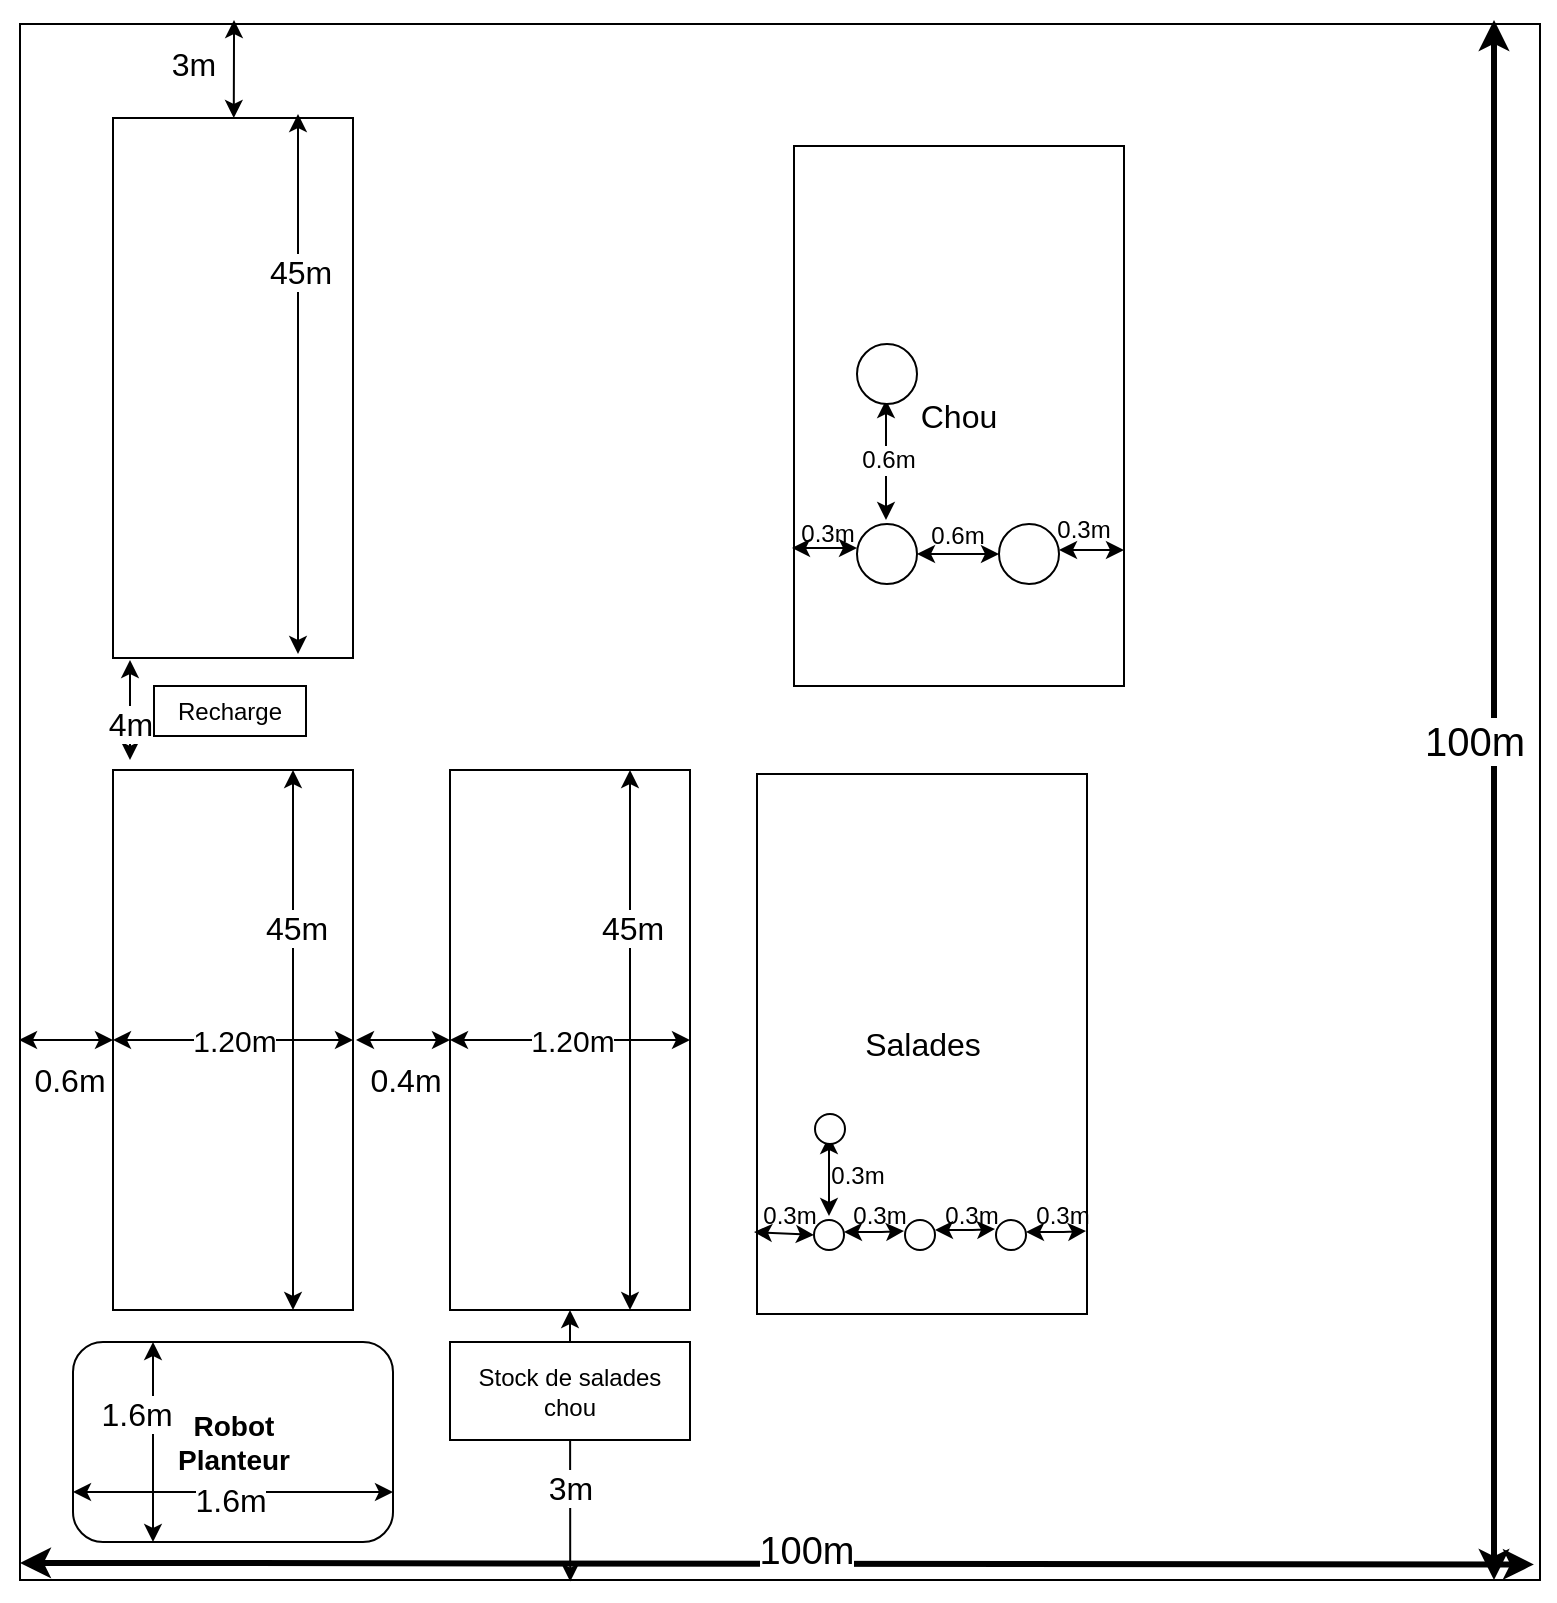<mxfile version="11.3.0" type="github" pages="1"><diagram id="3dNNgUqMKH2TOFaVKCQi" name="Page-1"><mxGraphModel dx="1205" dy="634" grid="1" gridSize="10" guides="1" tooltips="1" connect="1" arrows="1" fold="1" page="1" pageScale="1" pageWidth="827" pageHeight="1169" math="0" shadow="0"><root><mxCell id="0"/><mxCell id="1" parent="0"/><mxCell id="5k2-4GgkfqUGH8580R54-1" value="" style="rounded=0;whiteSpace=wrap;html=1;" parent="1" vertex="1"><mxGeometry x="33" y="62" width="760" height="778" as="geometry"/></mxCell><mxCell id="5k2-4GgkfqUGH8580R54-16" value="" style="rounded=0;whiteSpace=wrap;html=1;" parent="1" vertex="1"><mxGeometry x="79.5" y="109" width="120" height="270" as="geometry"/></mxCell><mxCell id="5k2-4GgkfqUGH8580R54-17" value="" style="group" parent="1" vertex="1" connectable="0"><mxGeometry x="32.5" y="433" width="167" height="270" as="geometry"/></mxCell><mxCell id="5k2-4GgkfqUGH8580R54-3" value="" style="rounded=0;whiteSpace=wrap;html=1;" parent="5k2-4GgkfqUGH8580R54-17" vertex="1"><mxGeometry x="47" y="2" width="120" height="270" as="geometry"/></mxCell><mxCell id="5k2-4GgkfqUGH8580R54-4" value="" style="endArrow=classic;startArrow=classic;html=1;exitX=0;exitY=0.5;exitDx=0;exitDy=0;entryX=1;entryY=0.5;entryDx=0;entryDy=0;" parent="5k2-4GgkfqUGH8580R54-17" source="5k2-4GgkfqUGH8580R54-3" target="5k2-4GgkfqUGH8580R54-3" edge="1"><mxGeometry width="50" height="50" relative="1" as="geometry"><mxPoint x="87" y="95" as="sourcePoint"/><mxPoint x="137" y="45" as="targetPoint"/></mxGeometry></mxCell><mxCell id="5k2-4GgkfqUGH8580R54-5" value="&lt;font style=&quot;font-size: 15px&quot;&gt;1.20m&lt;/font&gt;" style="text;html=1;resizable=0;points=[];align=center;verticalAlign=middle;labelBackgroundColor=#ffffff;" parent="5k2-4GgkfqUGH8580R54-4" vertex="1" connectable="0"><mxGeometry x="0.387" y="-2" relative="1" as="geometry"><mxPoint x="-22.5" y="-2" as="offset"/></mxGeometry></mxCell><mxCell id="5k2-4GgkfqUGH8580R54-7" value="" style="endArrow=classic;startArrow=classic;html=1;" parent="5k2-4GgkfqUGH8580R54-17" edge="1"><mxGeometry width="50" height="50" relative="1" as="geometry"><mxPoint y="137" as="sourcePoint"/><mxPoint x="47" y="137" as="targetPoint"/></mxGeometry></mxCell><mxCell id="5k2-4GgkfqUGH8580R54-10" value="&lt;font style=&quot;font-size: 16px&quot;&gt;0.6m&lt;/font&gt;" style="text;html=1;strokeColor=none;fillColor=none;align=center;verticalAlign=middle;whiteSpace=wrap;rounded=0;" parent="5k2-4GgkfqUGH8580R54-17" vertex="1"><mxGeometry x="5" y="147" width="40" height="20" as="geometry"/></mxCell><mxCell id="5k2-4GgkfqUGH8580R54-21" value="" style="endArrow=classic;startArrow=classic;html=1;strokeWidth=1;entryX=0.75;entryY=0;entryDx=0;entryDy=0;exitX=0.75;exitY=1;exitDx=0;exitDy=0;" parent="5k2-4GgkfqUGH8580R54-17" source="5k2-4GgkfqUGH8580R54-3" target="5k2-4GgkfqUGH8580R54-3" edge="1"><mxGeometry width="50" height="50" relative="1" as="geometry"><mxPoint x="107.5" y="267" as="sourcePoint"/><mxPoint x="157.5" y="217" as="targetPoint"/></mxGeometry></mxCell><mxCell id="5k2-4GgkfqUGH8580R54-22" value="&lt;font style=&quot;font-size: 16px&quot;&gt;45m&lt;/font&gt;" style="text;html=1;resizable=0;points=[];align=center;verticalAlign=middle;labelBackgroundColor=#ffffff;" parent="5k2-4GgkfqUGH8580R54-21" vertex="1" connectable="0"><mxGeometry x="0.407" y="-1" relative="1" as="geometry"><mxPoint y="-1" as="offset"/></mxGeometry></mxCell><mxCell id="5k2-4GgkfqUGH8580R54-18" value="" style="group" parent="1" vertex="1" connectable="0"><mxGeometry x="59.5" y="719" width="160" height="100" as="geometry"/></mxCell><mxCell id="5k2-4GgkfqUGH8580R54-11" value="&lt;div style=&quot;font-size: 14px&quot;&gt;&lt;b&gt;&lt;font style=&quot;font-size: 14px&quot;&gt;Robot&lt;/font&gt;&lt;/b&gt;&lt;/div&gt;&lt;div style=&quot;font-size: 14px&quot;&gt;&lt;b&gt;&lt;font style=&quot;font-size: 14px&quot;&gt;Planteur&lt;/font&gt;&lt;/b&gt;&lt;br&gt;&lt;/div&gt;" style="rounded=1;whiteSpace=wrap;html=1;" parent="5k2-4GgkfqUGH8580R54-18" vertex="1"><mxGeometry y="2" width="160" height="100" as="geometry"/></mxCell><mxCell id="5k2-4GgkfqUGH8580R54-12" value="" style="endArrow=classic;startArrow=classic;html=1;exitX=0;exitY=0.75;exitDx=0;exitDy=0;entryX=1;entryY=0.75;entryDx=0;entryDy=0;" parent="5k2-4GgkfqUGH8580R54-18" source="5k2-4GgkfqUGH8580R54-11" target="5k2-4GgkfqUGH8580R54-11" edge="1"><mxGeometry width="50" height="50" relative="1" as="geometry"><mxPoint x="50" y="100" as="sourcePoint"/><mxPoint x="100" y="50" as="targetPoint"/></mxGeometry></mxCell><mxCell id="5k2-4GgkfqUGH8580R54-13" value="&lt;font style=&quot;font-size: 16px&quot;&gt;1.6m&lt;/font&gt;" style="text;html=1;resizable=0;points=[];align=center;verticalAlign=middle;labelBackgroundColor=#ffffff;" parent="5k2-4GgkfqUGH8580R54-12" vertex="1" connectable="0"><mxGeometry x="0.202" y="-4" relative="1" as="geometry"><mxPoint x="-18" as="offset"/></mxGeometry></mxCell><mxCell id="5k2-4GgkfqUGH8580R54-14" value="" style="endArrow=classic;startArrow=classic;html=1;entryX=0.25;entryY=0;entryDx=0;entryDy=0;exitX=0.25;exitY=1;exitDx=0;exitDy=0;" parent="5k2-4GgkfqUGH8580R54-18" source="5k2-4GgkfqUGH8580R54-11" target="5k2-4GgkfqUGH8580R54-11" edge="1"><mxGeometry width="50" height="50" relative="1" as="geometry"><mxPoint x="10.5" y="80" as="sourcePoint"/><mxPoint x="60.5" y="30" as="targetPoint"/></mxGeometry></mxCell><mxCell id="5k2-4GgkfqUGH8580R54-15" value="&lt;font style=&quot;font-size: 16px&quot;&gt;1.6m&lt;/font&gt;" style="text;html=1;resizable=0;points=[];align=center;verticalAlign=middle;labelBackgroundColor=#ffffff;" parent="5k2-4GgkfqUGH8580R54-14" vertex="1" connectable="0"><mxGeometry x="0.28" y="-1" relative="1" as="geometry"><mxPoint x="-10" as="offset"/></mxGeometry></mxCell><mxCell id="5k2-4GgkfqUGH8580R54-19" value="" style="endArrow=classic;startArrow=classic;html=1;strokeWidth=3;" parent="1" edge="1"><mxGeometry width="50" height="50" relative="1" as="geometry"><mxPoint x="770" y="840" as="sourcePoint"/><mxPoint x="770" y="60" as="targetPoint"/></mxGeometry></mxCell><mxCell id="5k2-4GgkfqUGH8580R54-20" value="&lt;font style=&quot;font-size: 20px&quot;&gt;100m&lt;/font&gt;" style="text;html=1;resizable=0;points=[];align=center;verticalAlign=middle;labelBackgroundColor=#ffffff;" parent="5k2-4GgkfqUGH8580R54-19" vertex="1" connectable="0"><mxGeometry x="0.411" y="-1" relative="1" as="geometry"><mxPoint x="-11" y="130.5" as="offset"/></mxGeometry></mxCell><mxCell id="5k2-4GgkfqUGH8580R54-24" value="" style="endArrow=classic;startArrow=classic;html=1;strokeWidth=1;entryX=0.75;entryY=0;entryDx=0;entryDy=0;exitX=0.75;exitY=1;exitDx=0;exitDy=0;" parent="1" edge="1"><mxGeometry width="50" height="50" relative="1" as="geometry"><mxPoint x="172" y="377.0" as="sourcePoint"/><mxPoint x="172" y="107" as="targetPoint"/></mxGeometry></mxCell><mxCell id="5k2-4GgkfqUGH8580R54-25" value="&lt;font style=&quot;font-size: 16px&quot;&gt;45m&lt;/font&gt;" style="text;html=1;resizable=0;points=[];align=center;verticalAlign=middle;labelBackgroundColor=#ffffff;" parent="5k2-4GgkfqUGH8580R54-24" vertex="1" connectable="0"><mxGeometry x="0.407" y="-1" relative="1" as="geometry"><mxPoint y="-1" as="offset"/></mxGeometry></mxCell><mxCell id="5k2-4GgkfqUGH8580R54-26" value="" style="endArrow=classic;startArrow=classic;html=1;strokeWidth=1;" parent="1" source="5k2-4GgkfqUGH8580R54-16" edge="1"><mxGeometry width="50" height="50" relative="1" as="geometry"><mxPoint x="139.5" y="86.289" as="sourcePoint"/><mxPoint x="140" y="60" as="targetPoint"/><Array as="points"><mxPoint x="140" y="70"/></Array></mxGeometry></mxCell><mxCell id="5k2-4GgkfqUGH8580R54-27" value="&lt;font style=&quot;font-size: 16px&quot;&gt;3m&lt;/font&gt;" style="text;html=1;strokeColor=none;fillColor=none;align=center;verticalAlign=middle;whiteSpace=wrap;rounded=0;" parent="1" vertex="1"><mxGeometry x="100" y="72" width="40" height="20" as="geometry"/></mxCell><mxCell id="5k2-4GgkfqUGH8580R54-28" value="" style="endArrow=classic;startArrow=classic;html=1;strokeWidth=1;" parent="1" edge="1"><mxGeometry width="50" height="50" relative="1" as="geometry"><mxPoint x="88" y="430" as="sourcePoint"/><mxPoint x="88" y="380" as="targetPoint"/></mxGeometry></mxCell><mxCell id="5k2-4GgkfqUGH8580R54-29" value="&lt;font style=&quot;font-size: 16px&quot;&gt;4m&lt;/font&gt;" style="text;html=1;resizable=0;points=[];align=center;verticalAlign=middle;labelBackgroundColor=#ffffff;" parent="5k2-4GgkfqUGH8580R54-28" vertex="1" connectable="0"><mxGeometry x="-0.396" relative="1" as="geometry"><mxPoint y="-3" as="offset"/></mxGeometry></mxCell><mxCell id="5k2-4GgkfqUGH8580R54-30" value="" style="endArrow=classic;startArrow=classic;html=1;strokeWidth=3;exitX=0;exitY=0.989;exitDx=0;exitDy=0;exitPerimeter=0;entryX=0.996;entryY=0.99;entryDx=0;entryDy=0;entryPerimeter=0;" parent="1" source="5k2-4GgkfqUGH8580R54-1" target="5k2-4GgkfqUGH8580R54-1" edge="1"><mxGeometry width="50" height="50" relative="1" as="geometry"><mxPoint x="90" y="880" as="sourcePoint"/><mxPoint x="140" y="830" as="targetPoint"/></mxGeometry></mxCell><mxCell id="5k2-4GgkfqUGH8580R54-31" value="&lt;font style=&quot;font-size: 19px&quot;&gt;100m&lt;/font&gt;" style="text;html=1;resizable=0;points=[];align=center;verticalAlign=middle;labelBackgroundColor=#ffffff;" parent="5k2-4GgkfqUGH8580R54-30" vertex="1" connectable="0"><mxGeometry x="0.037" y="1" relative="1" as="geometry"><mxPoint y="-5" as="offset"/></mxGeometry></mxCell><mxCell id="5k2-4GgkfqUGH8580R54-32" value="" style="group" parent="1" vertex="1" connectable="0"><mxGeometry x="201" y="433" width="167" height="270" as="geometry"/></mxCell><mxCell id="5k2-4GgkfqUGH8580R54-33" value="" style="rounded=0;whiteSpace=wrap;html=1;" parent="5k2-4GgkfqUGH8580R54-32" vertex="1"><mxGeometry x="47" y="2" width="120" height="270" as="geometry"/></mxCell><mxCell id="5k2-4GgkfqUGH8580R54-34" value="" style="endArrow=classic;startArrow=classic;html=1;exitX=0;exitY=0.5;exitDx=0;exitDy=0;entryX=1;entryY=0.5;entryDx=0;entryDy=0;" parent="5k2-4GgkfqUGH8580R54-32" source="5k2-4GgkfqUGH8580R54-33" target="5k2-4GgkfqUGH8580R54-33" edge="1"><mxGeometry width="50" height="50" relative="1" as="geometry"><mxPoint x="87" y="95" as="sourcePoint"/><mxPoint x="137" y="45" as="targetPoint"/></mxGeometry></mxCell><mxCell id="5k2-4GgkfqUGH8580R54-35" value="&lt;font style=&quot;font-size: 15px&quot;&gt;1.20m&lt;/font&gt;" style="text;html=1;resizable=0;points=[];align=center;verticalAlign=middle;labelBackgroundColor=#ffffff;" parent="5k2-4GgkfqUGH8580R54-34" vertex="1" connectable="0"><mxGeometry x="0.387" y="-2" relative="1" as="geometry"><mxPoint x="-22.5" y="-2" as="offset"/></mxGeometry></mxCell><mxCell id="5k2-4GgkfqUGH8580R54-36" value="" style="endArrow=classic;startArrow=classic;html=1;" parent="5k2-4GgkfqUGH8580R54-32" edge="1"><mxGeometry width="50" height="50" relative="1" as="geometry"><mxPoint y="137" as="sourcePoint"/><mxPoint x="47" y="137" as="targetPoint"/></mxGeometry></mxCell><mxCell id="5k2-4GgkfqUGH8580R54-37" value="&lt;font style=&quot;font-size: 16px&quot;&gt;0.4m&lt;/font&gt;" style="text;html=1;strokeColor=none;fillColor=none;align=center;verticalAlign=middle;whiteSpace=wrap;rounded=0;" parent="5k2-4GgkfqUGH8580R54-32" vertex="1"><mxGeometry x="5" y="147" width="40" height="20" as="geometry"/></mxCell><mxCell id="5k2-4GgkfqUGH8580R54-38" value="" style="endArrow=classic;startArrow=classic;html=1;strokeWidth=1;entryX=0.75;entryY=0;entryDx=0;entryDy=0;exitX=0.75;exitY=1;exitDx=0;exitDy=0;" parent="5k2-4GgkfqUGH8580R54-32" source="5k2-4GgkfqUGH8580R54-33" target="5k2-4GgkfqUGH8580R54-33" edge="1"><mxGeometry width="50" height="50" relative="1" as="geometry"><mxPoint x="107.5" y="267" as="sourcePoint"/><mxPoint x="157.5" y="217" as="targetPoint"/></mxGeometry></mxCell><mxCell id="5k2-4GgkfqUGH8580R54-39" value="&lt;font style=&quot;font-size: 16px&quot;&gt;45m&lt;/font&gt;" style="text;html=1;resizable=0;points=[];align=center;verticalAlign=middle;labelBackgroundColor=#ffffff;" parent="5k2-4GgkfqUGH8580R54-38" vertex="1" connectable="0"><mxGeometry x="0.407" y="-1" relative="1" as="geometry"><mxPoint y="-1" as="offset"/></mxGeometry></mxCell><mxCell id="eazGIve4X62MKHRaOJxh-1" value="&lt;font style=&quot;font-size: 16px&quot;&gt;Salades&lt;/font&gt;" style="rounded=0;whiteSpace=wrap;html=1;" vertex="1" parent="1"><mxGeometry x="401.5" y="437" width="165" height="270" as="geometry"/></mxCell><mxCell id="eazGIve4X62MKHRaOJxh-2" value="" style="ellipse;whiteSpace=wrap;html=1;aspect=fixed;" vertex="1" parent="1"><mxGeometry x="430" y="660" width="15" height="15" as="geometry"/></mxCell><mxCell id="eazGIve4X62MKHRaOJxh-3" value="" style="ellipse;whiteSpace=wrap;html=1;aspect=fixed;" vertex="1" parent="1"><mxGeometry x="475.5" y="660" width="15" height="15" as="geometry"/></mxCell><mxCell id="eazGIve4X62MKHRaOJxh-4" value="" style="ellipse;whiteSpace=wrap;html=1;aspect=fixed;" vertex="1" parent="1"><mxGeometry x="521" y="660" width="15" height="15" as="geometry"/></mxCell><mxCell id="eazGIve4X62MKHRaOJxh-5" value="" style="endArrow=classic;startArrow=classic;html=1;entryX=0;entryY=0.5;entryDx=0;entryDy=0;" edge="1" parent="1" target="eazGIve4X62MKHRaOJxh-2"><mxGeometry width="50" height="50" relative="1" as="geometry"><mxPoint x="400" y="666" as="sourcePoint"/><mxPoint x="460" y="650" as="targetPoint"/></mxGeometry></mxCell><mxCell id="eazGIve4X62MKHRaOJxh-6" value="" style="endArrow=classic;startArrow=classic;html=1;entryX=0;entryY=0.5;entryDx=0;entryDy=0;" edge="1" parent="1"><mxGeometry width="50" height="50" relative="1" as="geometry"><mxPoint x="445" y="666" as="sourcePoint"/><mxPoint x="475" y="665.5" as="targetPoint"/><Array as="points"><mxPoint x="465" y="666"/></Array></mxGeometry></mxCell><mxCell id="eazGIve4X62MKHRaOJxh-7" value="" style="endArrow=classic;startArrow=classic;html=1;entryX=0;entryY=0.5;entryDx=0;entryDy=0;" edge="1" parent="1"><mxGeometry width="50" height="50" relative="1" as="geometry"><mxPoint x="490.5" y="665" as="sourcePoint"/><mxPoint x="520.5" y="664.5" as="targetPoint"/><Array as="points"><mxPoint x="510.5" y="665"/></Array></mxGeometry></mxCell><mxCell id="eazGIve4X62MKHRaOJxh-8" value="" style="endArrow=classic;startArrow=classic;html=1;entryX=0;entryY=0.5;entryDx=0;entryDy=0;" edge="1" parent="1"><mxGeometry width="50" height="50" relative="1" as="geometry"><mxPoint x="536" y="666" as="sourcePoint"/><mxPoint x="566" y="665.5" as="targetPoint"/><Array as="points"><mxPoint x="556" y="666"/></Array></mxGeometry></mxCell><mxCell id="eazGIve4X62MKHRaOJxh-9" value="0.3m" style="text;html=1;strokeColor=none;fillColor=none;align=center;verticalAlign=middle;whiteSpace=wrap;rounded=0;" vertex="1" parent="1"><mxGeometry x="397.5" y="647.5" width="40" height="20" as="geometry"/></mxCell><mxCell id="eazGIve4X62MKHRaOJxh-10" value="0.3m" style="text;html=1;strokeColor=none;fillColor=none;align=center;verticalAlign=middle;whiteSpace=wrap;rounded=0;" vertex="1" parent="1"><mxGeometry x="442.5" y="647.5" width="40" height="20" as="geometry"/></mxCell><mxCell id="eazGIve4X62MKHRaOJxh-11" value="0.3m" style="text;html=1;strokeColor=none;fillColor=none;align=center;verticalAlign=middle;whiteSpace=wrap;rounded=0;" vertex="1" parent="1"><mxGeometry x="488.5" y="647.5" width="40" height="20" as="geometry"/></mxCell><mxCell id="eazGIve4X62MKHRaOJxh-12" value="0.3m" style="text;html=1;strokeColor=none;fillColor=none;align=center;verticalAlign=middle;whiteSpace=wrap;rounded=0;" vertex="1" parent="1"><mxGeometry x="535.5" y="648" width="37" height="20" as="geometry"/></mxCell><mxCell id="eazGIve4X62MKHRaOJxh-13" value="&lt;font style=&quot;font-size: 16px&quot;&gt;Chou&lt;/font&gt;" style="rounded=0;whiteSpace=wrap;html=1;" vertex="1" parent="1"><mxGeometry x="420" y="123" width="165" height="270" as="geometry"/></mxCell><mxCell id="eazGIve4X62MKHRaOJxh-14" value="" style="ellipse;whiteSpace=wrap;html=1;aspect=fixed;" vertex="1" parent="1"><mxGeometry x="451.5" y="312" width="30" height="30" as="geometry"/></mxCell><mxCell id="eazGIve4X62MKHRaOJxh-15" value="" style="ellipse;whiteSpace=wrap;html=1;aspect=fixed;" vertex="1" parent="1"><mxGeometry x="522.5" y="312" width="30" height="30" as="geometry"/></mxCell><mxCell id="eazGIve4X62MKHRaOJxh-16" value="" style="endArrow=classic;startArrow=classic;html=1;exitX=1;exitY=0.5;exitDx=0;exitDy=0;entryX=0;entryY=0.5;entryDx=0;entryDy=0;" edge="1" parent="1" source="eazGIve4X62MKHRaOJxh-14" target="eazGIve4X62MKHRaOJxh-15"><mxGeometry width="50" height="50" relative="1" as="geometry"><mxPoint x="480" y="350" as="sourcePoint"/><mxPoint x="530" y="300" as="targetPoint"/></mxGeometry></mxCell><mxCell id="eazGIve4X62MKHRaOJxh-21" value="" style="endArrow=classic;startArrow=classic;html=1;entryX=0;entryY=0.5;entryDx=0;entryDy=0;" edge="1" parent="1"><mxGeometry width="50" height="50" relative="1" as="geometry"><mxPoint x="552.5" y="325" as="sourcePoint"/><mxPoint x="585" y="325" as="targetPoint"/></mxGeometry></mxCell><mxCell id="eazGIve4X62MKHRaOJxh-22" value="" style="endArrow=classic;startArrow=classic;html=1;entryX=0;entryY=0.5;entryDx=0;entryDy=0;" edge="1" parent="1"><mxGeometry width="50" height="50" relative="1" as="geometry"><mxPoint x="419" y="324" as="sourcePoint"/><mxPoint x="451.5" y="324" as="targetPoint"/></mxGeometry></mxCell><mxCell id="eazGIve4X62MKHRaOJxh-23" value="0.3m" style="text;html=1;strokeColor=none;fillColor=none;align=center;verticalAlign=middle;whiteSpace=wrap;rounded=0;" vertex="1" parent="1"><mxGeometry x="416.5" y="307" width="40" height="20" as="geometry"/></mxCell><mxCell id="eazGIve4X62MKHRaOJxh-24" value="0.3m" style="text;html=1;strokeColor=none;fillColor=none;align=center;verticalAlign=middle;whiteSpace=wrap;rounded=0;" vertex="1" parent="1"><mxGeometry x="545" y="305" width="40" height="20" as="geometry"/></mxCell><mxCell id="eazGIve4X62MKHRaOJxh-25" value="0.6m" style="text;html=1;strokeColor=none;fillColor=none;align=center;verticalAlign=middle;whiteSpace=wrap;rounded=0;" vertex="1" parent="1"><mxGeometry x="482" y="308" width="40" height="20" as="geometry"/></mxCell><mxCell id="eazGIve4X62MKHRaOJxh-29" value="" style="endArrow=classic;startArrow=classic;html=1;" edge="1" parent="1"><mxGeometry width="50" height="50" relative="1" as="geometry"><mxPoint x="466" y="310" as="sourcePoint"/><mxPoint x="466" y="250" as="targetPoint"/></mxGeometry></mxCell><mxCell id="eazGIve4X62MKHRaOJxh-32" value="0.6m" style="text;html=1;resizable=0;points=[];align=center;verticalAlign=middle;labelBackgroundColor=#ffffff;" vertex="1" connectable="0" parent="eazGIve4X62MKHRaOJxh-29"><mxGeometry x="-0.467" y="-1" relative="1" as="geometry"><mxPoint x="-0.5" y="-14" as="offset"/></mxGeometry></mxCell><mxCell id="eazGIve4X62MKHRaOJxh-30" value="" style="endArrow=classic;startArrow=classic;html=1;" edge="1" parent="1"><mxGeometry width="50" height="50" relative="1" as="geometry"><mxPoint x="437.5" y="658" as="sourcePoint"/><mxPoint x="437.5" y="618" as="targetPoint"/></mxGeometry></mxCell><mxCell id="eazGIve4X62MKHRaOJxh-33" value="" style="ellipse;whiteSpace=wrap;html=1;aspect=fixed;" vertex="1" parent="1"><mxGeometry x="451.5" y="222" width="30" height="30" as="geometry"/></mxCell><mxCell id="eazGIve4X62MKHRaOJxh-34" value="" style="ellipse;whiteSpace=wrap;html=1;aspect=fixed;" vertex="1" parent="1"><mxGeometry x="430.5" y="607" width="15" height="15" as="geometry"/></mxCell><mxCell id="eazGIve4X62MKHRaOJxh-35" value="0.3m" style="text;html=1;strokeColor=none;fillColor=none;align=center;verticalAlign=middle;whiteSpace=wrap;rounded=0;" vertex="1" parent="1"><mxGeometry x="431.5" y="627.5" width="40" height="20" as="geometry"/></mxCell><mxCell id="eazGIve4X62MKHRaOJxh-36" value="" style="endArrow=classic;startArrow=classic;html=1;entryX=0.5;entryY=1;entryDx=0;entryDy=0;exitX=0.362;exitY=1.001;exitDx=0;exitDy=0;exitPerimeter=0;" edge="1" parent="1" source="5k2-4GgkfqUGH8580R54-1" target="5k2-4GgkfqUGH8580R54-33"><mxGeometry width="50" height="50" relative="1" as="geometry"><mxPoint x="300" y="840" as="sourcePoint"/><mxPoint x="350" y="790" as="targetPoint"/></mxGeometry></mxCell><mxCell id="eazGIve4X62MKHRaOJxh-37" value="&lt;font style=&quot;font-size: 16px&quot;&gt;3m&lt;/font&gt;" style="text;html=1;resizable=0;points=[];align=center;verticalAlign=middle;labelBackgroundColor=#ffffff;" vertex="1" connectable="0" parent="eazGIve4X62MKHRaOJxh-36"><mxGeometry x="-0.309" relative="1" as="geometry"><mxPoint as="offset"/></mxGeometry></mxCell><mxCell id="eazGIve4X62MKHRaOJxh-38" value="Recharge" style="rounded=0;whiteSpace=wrap;html=1;" vertex="1" parent="1"><mxGeometry x="100" y="393" width="76" height="25" as="geometry"/></mxCell><mxCell id="eazGIve4X62MKHRaOJxh-39" value="&lt;div&gt;Stock de salades&lt;/div&gt;&lt;div&gt;chou&lt;br&gt;&lt;/div&gt;" style="rounded=0;whiteSpace=wrap;html=1;" vertex="1" parent="1"><mxGeometry x="248" y="721" width="120" height="49" as="geometry"/></mxCell></root></mxGraphModel></diagram></mxfile>